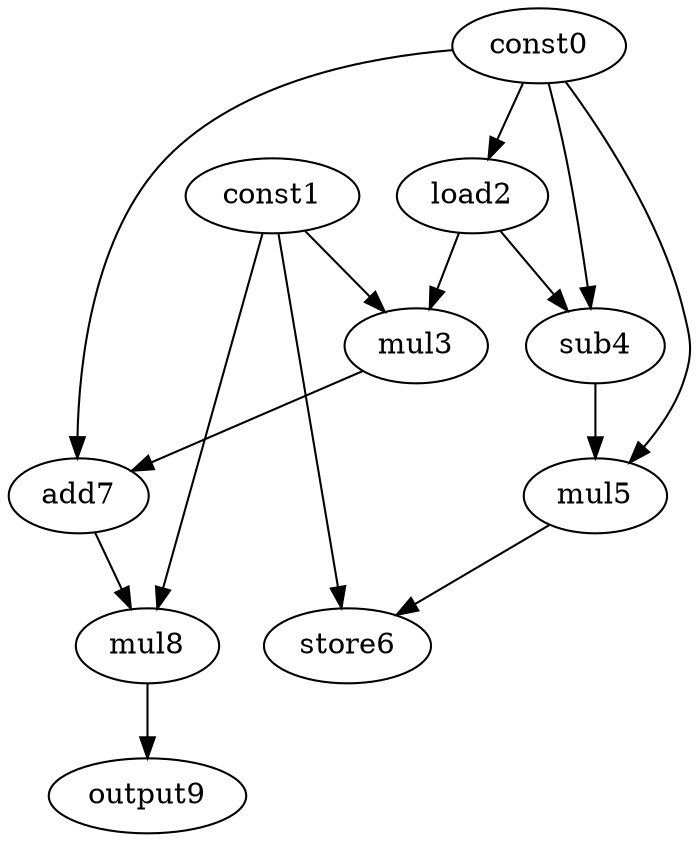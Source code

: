 digraph G { 
const0[opcode=const]; 
const1[opcode=const]; 
load2[opcode=load]; 
mul3[opcode=mul]; 
sub4[opcode=sub]; 
mul5[opcode=mul]; 
store6[opcode=store]; 
add7[opcode=add]; 
mul8[opcode=mul]; 
output9[opcode=output]; 
const0->load2[operand=0];
const1->mul3[operand=0];
load2->mul3[operand=1];
const0->sub4[operand=0];
load2->sub4[operand=1];
const0->mul5[operand=0];
sub4->mul5[operand=1];
const0->add7[operand=0];
mul3->add7[operand=1];
const1->store6[operand=0];
mul5->store6[operand=1];
add7->mul8[operand=0];
const1->mul8[operand=1];
mul8->output9[operand=0];
}
